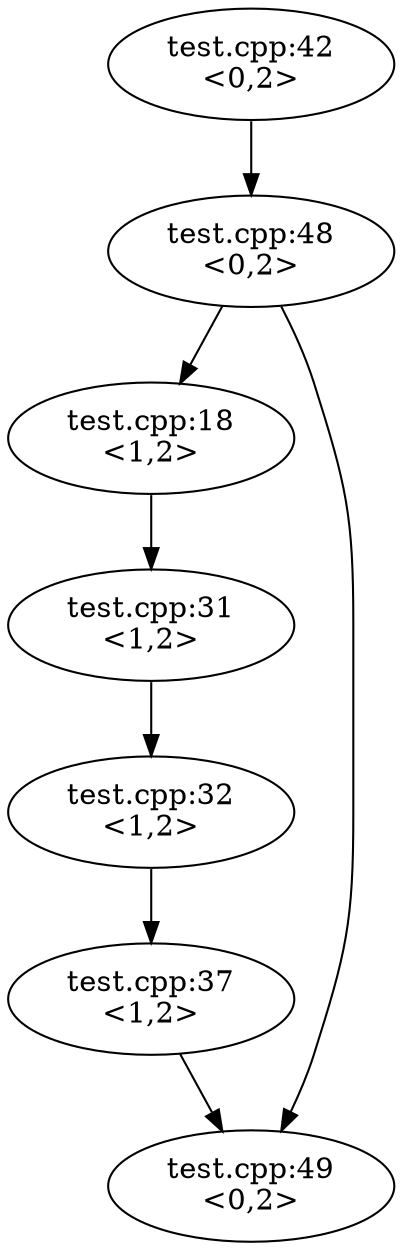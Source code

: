 digraph G {
  n1 -> n2;
  n2 -> n3;
  n3 -> n4;
  n4 -> n5;
  n5 -> n6;
  n2 -> n7;
  n6 -> n7;
  n1 [label="test.cpp:42\n<0,2>"];
  n2 [label="test.cpp:48\n<0,2>"];
  n3 [label="test.cpp:18\n<1,2>"];
  n4 [label="test.cpp:31\n<1,2>"];
  n5 [label="test.cpp:32\n<1,2>"];
  n6 [label="test.cpp:37\n<1,2>"];
  n7 [label="test.cpp:49\n<0,2>"];
}
